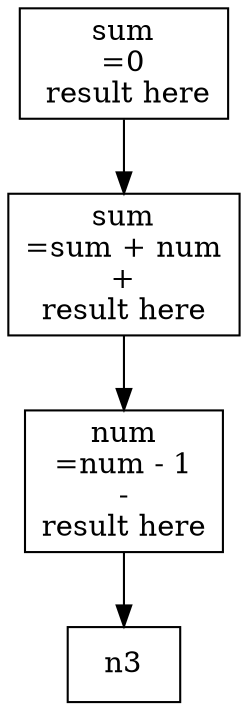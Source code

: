 digraph G {
node [shape = box];
n0 [label="sum\n=0\n result here\n"];
n1 [label="sum\n=sum + num\n+\nresult here\n"];
n2 [label="num\n=num - 1\n-\nresult here\n"];
n0 -> n1
n1 -> n2
n2 -> n3
}
